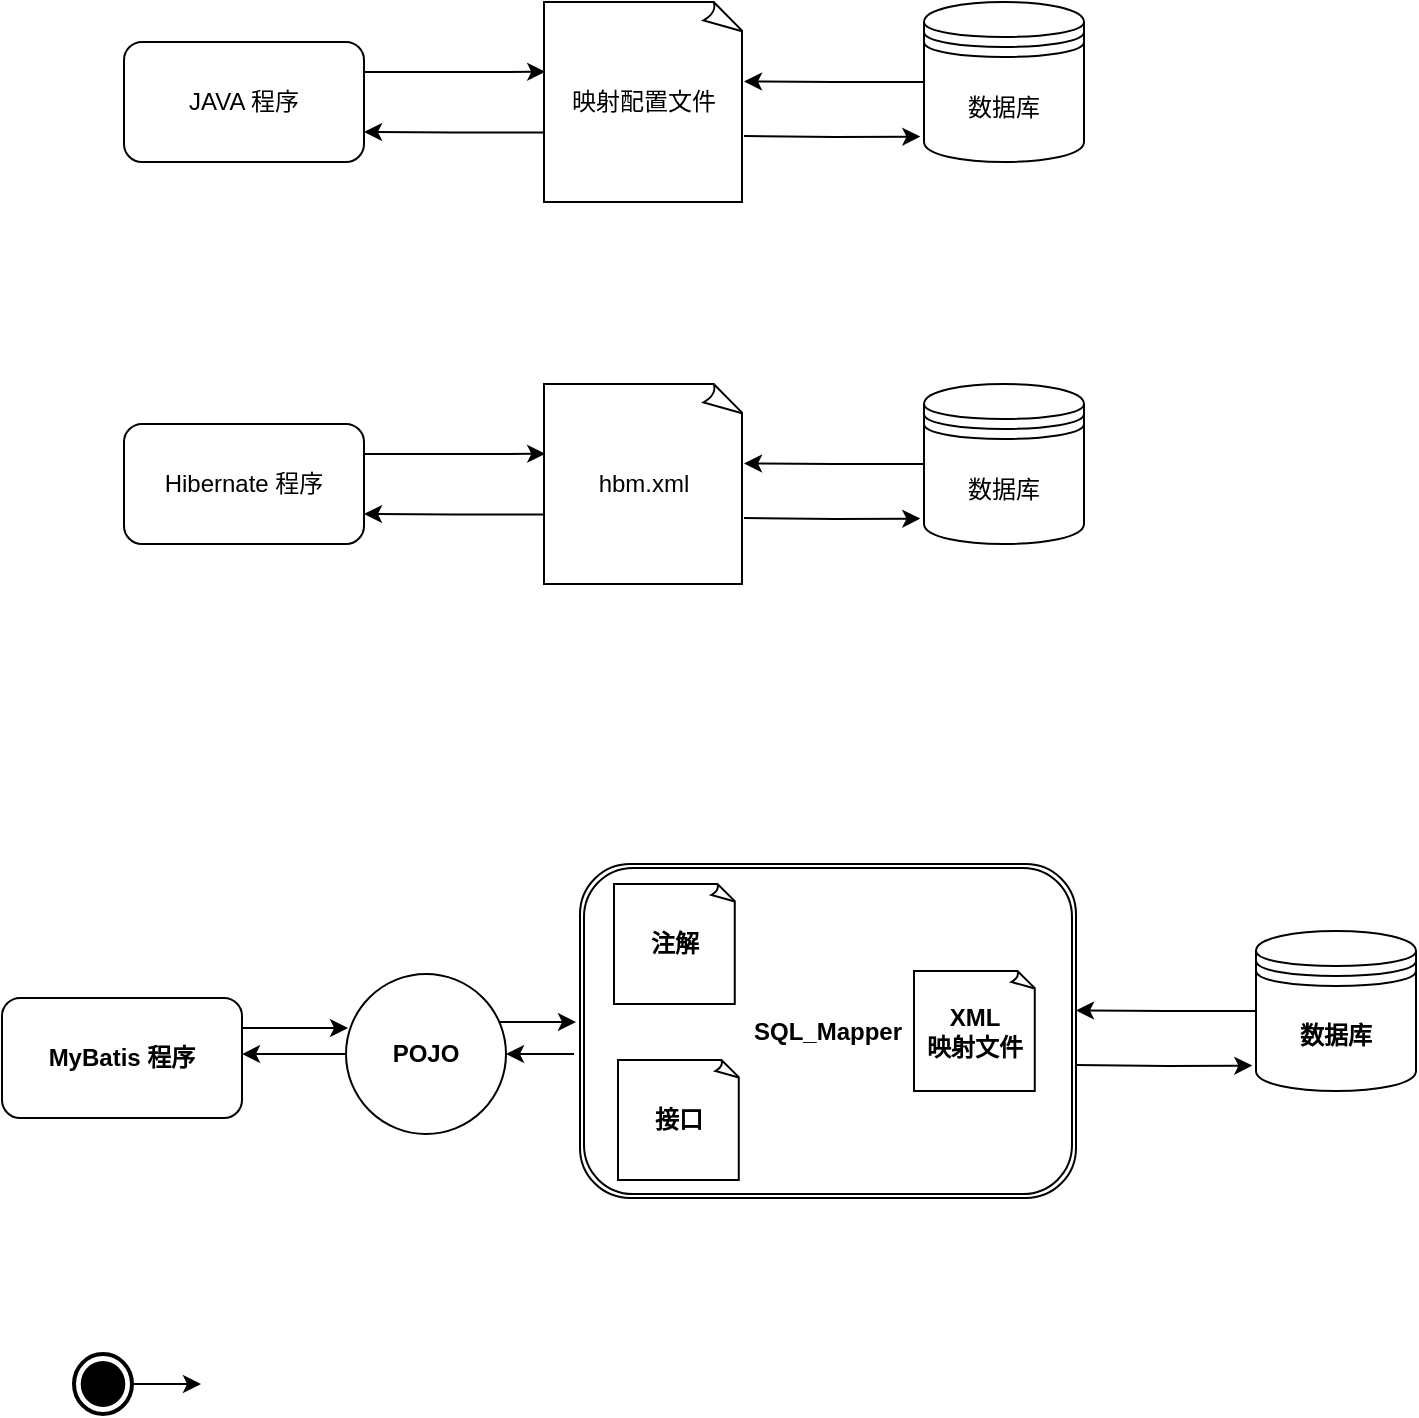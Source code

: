 <mxfile version="13.6.2" type="github">
  <diagram id="DQchyCB_N_H0ZP1r1eAt" name="Page-1">
    <mxGraphModel dx="813" dy="431" grid="0" gridSize="10" guides="1" tooltips="1" connect="1" arrows="1" fold="1" page="1" pageScale="1" pageWidth="827" pageHeight="1169" math="0" shadow="0">
      <root>
        <mxCell id="0" />
        <mxCell id="1" parent="0" />
        <mxCell id="PDq4BTt-HHCtBDdT8FIZ-3" value="映射配置文件" style="whiteSpace=wrap;html=1;shape=mxgraph.basic.document" parent="1" vertex="1">
          <mxGeometry x="330" y="280" width="100" height="100" as="geometry" />
        </mxCell>
        <mxCell id="PDq4BTt-HHCtBDdT8FIZ-10" style="edgeStyle=orthogonalEdgeStyle;rounded=0;orthogonalLoop=1;jettySize=auto;html=1;exitX=0;exitY=0.5;exitDx=0;exitDy=0;entryX=1;entryY=0.397;entryDx=0;entryDy=0;entryPerimeter=0;" parent="1" source="PDq4BTt-HHCtBDdT8FIZ-4" target="PDq4BTt-HHCtBDdT8FIZ-3" edge="1">
          <mxGeometry relative="1" as="geometry" />
        </mxCell>
        <mxCell id="PDq4BTt-HHCtBDdT8FIZ-4" value="数据库" style="shape=datastore;whiteSpace=wrap;html=1;" parent="1" vertex="1">
          <mxGeometry x="520" y="280" width="80" height="80" as="geometry" />
        </mxCell>
        <mxCell id="PDq4BTt-HHCtBDdT8FIZ-6" style="edgeStyle=orthogonalEdgeStyle;rounded=0;orthogonalLoop=1;jettySize=auto;html=1;exitX=1;exitY=0.25;exitDx=0;exitDy=0;entryX=0.006;entryY=0.349;entryDx=0;entryDy=0;entryPerimeter=0;" parent="1" source="PDq4BTt-HHCtBDdT8FIZ-5" target="PDq4BTt-HHCtBDdT8FIZ-3" edge="1">
          <mxGeometry relative="1" as="geometry" />
        </mxCell>
        <mxCell id="PDq4BTt-HHCtBDdT8FIZ-5" value="JAVA 程序" style="rounded=1;whiteSpace=wrap;html=1;" parent="1" vertex="1">
          <mxGeometry x="120" y="300" width="120" height="60" as="geometry" />
        </mxCell>
        <mxCell id="PDq4BTt-HHCtBDdT8FIZ-8" style="edgeStyle=orthogonalEdgeStyle;rounded=0;orthogonalLoop=1;jettySize=auto;html=1;exitX=-0.001;exitY=0.652;exitDx=0;exitDy=0;entryX=1;entryY=0.75;entryDx=0;entryDy=0;exitPerimeter=0;" parent="1" source="PDq4BTt-HHCtBDdT8FIZ-3" target="PDq4BTt-HHCtBDdT8FIZ-5" edge="1">
          <mxGeometry relative="1" as="geometry">
            <mxPoint x="250" y="325.0" as="sourcePoint" />
            <mxPoint x="340.6" y="324.9" as="targetPoint" />
          </mxGeometry>
        </mxCell>
        <mxCell id="PDq4BTt-HHCtBDdT8FIZ-12" style="edgeStyle=orthogonalEdgeStyle;rounded=0;orthogonalLoop=1;jettySize=auto;html=1;entryX=-0.023;entryY=0.841;entryDx=0;entryDy=0;entryPerimeter=0;" parent="1" target="PDq4BTt-HHCtBDdT8FIZ-4" edge="1">
          <mxGeometry relative="1" as="geometry">
            <mxPoint x="430" y="347" as="sourcePoint" />
            <mxPoint x="340.6" y="324.9" as="targetPoint" />
          </mxGeometry>
        </mxCell>
        <mxCell id="PDq4BTt-HHCtBDdT8FIZ-13" value="hbm.xml" style="whiteSpace=wrap;html=1;shape=mxgraph.basic.document" parent="1" vertex="1">
          <mxGeometry x="330" y="471" width="100" height="100" as="geometry" />
        </mxCell>
        <mxCell id="PDq4BTt-HHCtBDdT8FIZ-14" style="edgeStyle=orthogonalEdgeStyle;rounded=0;orthogonalLoop=1;jettySize=auto;html=1;exitX=0;exitY=0.5;exitDx=0;exitDy=0;entryX=1;entryY=0.397;entryDx=0;entryDy=0;entryPerimeter=0;" parent="1" source="PDq4BTt-HHCtBDdT8FIZ-15" target="PDq4BTt-HHCtBDdT8FIZ-13" edge="1">
          <mxGeometry relative="1" as="geometry" />
        </mxCell>
        <mxCell id="PDq4BTt-HHCtBDdT8FIZ-15" value="数据库" style="shape=datastore;whiteSpace=wrap;html=1;" parent="1" vertex="1">
          <mxGeometry x="520" y="471" width="80" height="80" as="geometry" />
        </mxCell>
        <mxCell id="PDq4BTt-HHCtBDdT8FIZ-16" style="edgeStyle=orthogonalEdgeStyle;rounded=0;orthogonalLoop=1;jettySize=auto;html=1;exitX=1;exitY=0.25;exitDx=0;exitDy=0;entryX=0.006;entryY=0.349;entryDx=0;entryDy=0;entryPerimeter=0;" parent="1" source="PDq4BTt-HHCtBDdT8FIZ-17" target="PDq4BTt-HHCtBDdT8FIZ-13" edge="1">
          <mxGeometry relative="1" as="geometry" />
        </mxCell>
        <mxCell id="PDq4BTt-HHCtBDdT8FIZ-17" value="Hibernate 程序" style="rounded=1;whiteSpace=wrap;html=1;" parent="1" vertex="1">
          <mxGeometry x="120" y="491" width="120" height="60" as="geometry" />
        </mxCell>
        <mxCell id="PDq4BTt-HHCtBDdT8FIZ-18" style="edgeStyle=orthogonalEdgeStyle;rounded=0;orthogonalLoop=1;jettySize=auto;html=1;exitX=-0.001;exitY=0.652;exitDx=0;exitDy=0;entryX=1;entryY=0.75;entryDx=0;entryDy=0;exitPerimeter=0;" parent="1" source="PDq4BTt-HHCtBDdT8FIZ-13" target="PDq4BTt-HHCtBDdT8FIZ-17" edge="1">
          <mxGeometry relative="1" as="geometry">
            <mxPoint x="250" y="516.0" as="sourcePoint" />
            <mxPoint x="340.6" y="515.9" as="targetPoint" />
          </mxGeometry>
        </mxCell>
        <mxCell id="PDq4BTt-HHCtBDdT8FIZ-19" style="edgeStyle=orthogonalEdgeStyle;rounded=0;orthogonalLoop=1;jettySize=auto;html=1;entryX=-0.023;entryY=0.841;entryDx=0;entryDy=0;entryPerimeter=0;" parent="1" target="PDq4BTt-HHCtBDdT8FIZ-15" edge="1">
          <mxGeometry relative="1" as="geometry">
            <mxPoint x="430" y="538" as="sourcePoint" />
            <mxPoint x="340.6" y="515.9" as="targetPoint" />
          </mxGeometry>
        </mxCell>
        <mxCell id="-X2p7qLgVFRKAw1nEmmo-4" style="edgeStyle=orthogonalEdgeStyle;rounded=0;orthogonalLoop=1;jettySize=auto;html=1;exitX=1;exitY=0.25;exitDx=0;exitDy=0;entryX=0.013;entryY=0.338;entryDx=0;entryDy=0;entryPerimeter=0;fontStyle=1" parent="1" source="-X2p7qLgVFRKAw1nEmmo-2" target="-X2p7qLgVFRKAw1nEmmo-3" edge="1">
          <mxGeometry relative="1" as="geometry" />
        </mxCell>
        <mxCell id="-X2p7qLgVFRKAw1nEmmo-2" value="MyBatis&amp;nbsp;程序" style="rounded=1;whiteSpace=wrap;html=1;fontStyle=1" parent="1" vertex="1">
          <mxGeometry x="59" y="778" width="120" height="60" as="geometry" />
        </mxCell>
        <mxCell id="-X2p7qLgVFRKAw1nEmmo-5" style="edgeStyle=orthogonalEdgeStyle;rounded=0;orthogonalLoop=1;jettySize=auto;html=1;exitX=0;exitY=0.5;exitDx=0;exitDy=0;entryX=1;entryY=0.467;entryDx=0;entryDy=0;entryPerimeter=0;fontStyle=1" parent="1" source="-X2p7qLgVFRKAw1nEmmo-3" target="-X2p7qLgVFRKAw1nEmmo-2" edge="1">
          <mxGeometry relative="1" as="geometry">
            <mxPoint x="186" y="806" as="targetPoint" />
          </mxGeometry>
        </mxCell>
        <mxCell id="-X2p7qLgVFRKAw1nEmmo-3" value="POJO" style="ellipse;whiteSpace=wrap;html=1;aspect=fixed;fontStyle=1" parent="1" vertex="1">
          <mxGeometry x="231" y="766" width="80" height="80" as="geometry" />
        </mxCell>
        <mxCell id="-X2p7qLgVFRKAw1nEmmo-6" value="SQL_Mapper" style="shape=ext;double=1;rounded=1;whiteSpace=wrap;html=1;fontStyle=1" parent="1" vertex="1">
          <mxGeometry x="348" y="711" width="248" height="167" as="geometry" />
        </mxCell>
        <mxCell id="-X2p7qLgVFRKAw1nEmmo-7" value="注解" style="whiteSpace=wrap;html=1;shape=mxgraph.basic.document;fontStyle=1" parent="1" vertex="1">
          <mxGeometry x="365" y="721" width="61" height="60" as="geometry" />
        </mxCell>
        <mxCell id="-X2p7qLgVFRKAw1nEmmo-8" value="接口" style="whiteSpace=wrap;html=1;shape=mxgraph.basic.document;fontStyle=1" parent="1" vertex="1">
          <mxGeometry x="367" y="809" width="61" height="60" as="geometry" />
        </mxCell>
        <mxCell id="-X2p7qLgVFRKAw1nEmmo-9" value="XML&lt;br&gt;映射文件" style="whiteSpace=wrap;html=1;shape=mxgraph.basic.document;fontStyle=1" parent="1" vertex="1">
          <mxGeometry x="515" y="764.5" width="61" height="60" as="geometry" />
        </mxCell>
        <mxCell id="-X2p7qLgVFRKAw1nEmmo-10" style="edgeStyle=orthogonalEdgeStyle;rounded=0;orthogonalLoop=1;jettySize=auto;html=1;exitX=0;exitY=0.5;exitDx=0;exitDy=0;entryX=1;entryY=0.397;entryDx=0;entryDy=0;entryPerimeter=0;fontStyle=1" parent="1" source="-X2p7qLgVFRKAw1nEmmo-11" edge="1">
          <mxGeometry relative="1" as="geometry">
            <mxPoint x="596" y="784.2" as="targetPoint" />
          </mxGeometry>
        </mxCell>
        <mxCell id="-X2p7qLgVFRKAw1nEmmo-11" value="数据库" style="shape=datastore;whiteSpace=wrap;html=1;fontStyle=1" parent="1" vertex="1">
          <mxGeometry x="686" y="744.5" width="80" height="80" as="geometry" />
        </mxCell>
        <mxCell id="-X2p7qLgVFRKAw1nEmmo-12" style="edgeStyle=orthogonalEdgeStyle;rounded=0;orthogonalLoop=1;jettySize=auto;html=1;entryX=-0.023;entryY=0.841;entryDx=0;entryDy=0;entryPerimeter=0;fontStyle=1" parent="1" target="-X2p7qLgVFRKAw1nEmmo-11" edge="1">
          <mxGeometry relative="1" as="geometry">
            <mxPoint x="596" y="811.5" as="sourcePoint" />
            <mxPoint x="506.6" y="789.4" as="targetPoint" />
          </mxGeometry>
        </mxCell>
        <mxCell id="-X2p7qLgVFRKAw1nEmmo-16" style="edgeStyle=orthogonalEdgeStyle;rounded=0;orthogonalLoop=1;jettySize=auto;html=1;entryX=1;entryY=0.467;entryDx=0;entryDy=0;entryPerimeter=0;fontStyle=1" parent="1" edge="1">
          <mxGeometry relative="1" as="geometry">
            <mxPoint x="311" y="805.73" as="targetPoint" />
            <mxPoint x="345" y="806" as="sourcePoint" />
          </mxGeometry>
        </mxCell>
        <mxCell id="-X2p7qLgVFRKAw1nEmmo-20" style="edgeStyle=orthogonalEdgeStyle;rounded=0;orthogonalLoop=1;jettySize=auto;html=1;fontStyle=1" parent="1" edge="1">
          <mxGeometry relative="1" as="geometry">
            <mxPoint x="308" y="790" as="sourcePoint" />
            <mxPoint x="346" y="790" as="targetPoint" />
          </mxGeometry>
        </mxCell>
        <mxCell id="ru8U28O8k-W-mlzTsOYO-4" value="" style="edgeStyle=orthogonalEdgeStyle;rounded=0;orthogonalLoop=1;jettySize=auto;html=1;" edge="1" parent="1" source="ru8U28O8k-W-mlzTsOYO-2">
          <mxGeometry relative="1" as="geometry">
            <mxPoint x="158.5" y="971" as="targetPoint" />
          </mxGeometry>
        </mxCell>
        <mxCell id="ru8U28O8k-W-mlzTsOYO-2" value="" style="verticalLabelPosition=bottom;html=1;verticalAlign=top;strokeWidth=2;shape=mxgraph.lean_mapping.sequenced_pull_ball;" vertex="1" parent="1">
          <mxGeometry x="95" y="956" width="29" height="30" as="geometry" />
        </mxCell>
      </root>
    </mxGraphModel>
  </diagram>
</mxfile>
